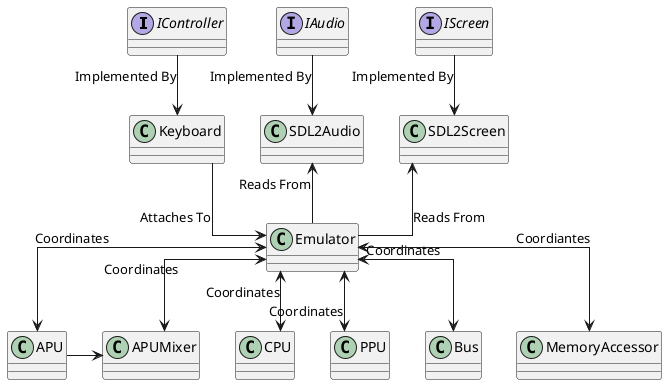 @startuml design
skinparam linetype ortho
Interface IController
Class Keyboard
IController -d-> Keyboard : "Implemented By"
Interface IAudio
Class SDL2Audio
IAudio -d-> SDL2Audio : "Implemented By"
Interface IScreen
Class SDL2Screen
IScreen -d-> SDL2Screen : "Implemented By"

Class Emulator {
}

SDL2Screen <-d- Emulator : "Reads From" 
SDL2Audio <-d- Emulator : "Reads From"
Keyboard -d-> Emulator : "Attaches To"

Class CPU
Class APU
Class PPU
Class Bus
Class APUMixer
Class MemoryAccessor

Emulator <-d-> CPU : Coordinates
Emulator <-d-> APU : Coordinates
Emulator <-d-> APUMixer : Coordinates
APU -> APUMixer
Emulator <-d-> PPU : Coordinates
Emulator <-d-> Bus : Coordinates
Emulator <-d-> MemoryAccessor : Coordiantes

@enduml